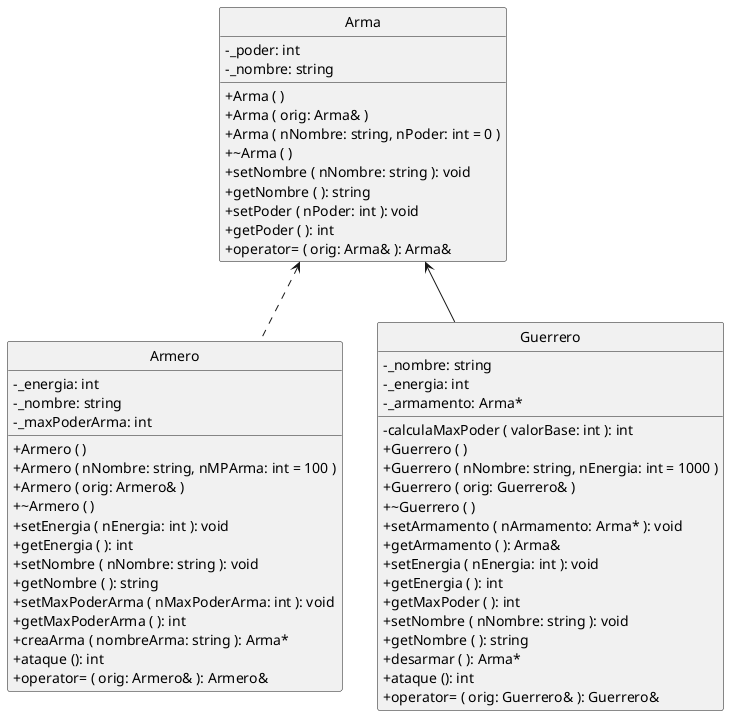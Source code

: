 @startuml
hide circle
skinparam monochrome true
skinparam classAttributeIconSize 0

Arma <.. Armero
Arma <-- Guerrero

Class Guerrero {
   - _nombre: string
   - _energia: int
   - _armamento: Arma*
   - calculaMaxPoder ( valorBase: int ): int
   + Guerrero ( )
   + Guerrero ( nNombre: string, nEnergia: int = 1000 )
   + Guerrero ( orig: Guerrero& )
   + ~Guerrero ( )
   + setArmamento ( nArmamento: Arma* ): void
   + getArmamento ( ): Arma&
   + setEnergia ( nEnergia: int ): void
   + getEnergia ( ): int
   + getMaxPoder ( ): int
   + setNombre ( nNombre: string ): void
   + getNombre ( ): string
   + desarmar ( ): Arma*
   + ataque (): int
   + operator= ( orig: Guerrero& ): Guerrero&
}

Class Arma {
   - _poder: int
   - _nombre: string
   + Arma ( )
   + Arma ( orig: Arma& )
   + Arma ( nNombre: string, nPoder: int = 0 )
   + ~Arma ( )
   + setNombre ( nNombre: string ): void
   + getNombre ( ): string
   + setPoder ( nPoder: int ): void
   + getPoder ( ): int
   + operator= ( orig: Arma& ): Arma&
}

Class Armero {
   - _energia: int
   - _nombre: string
   - _maxPoderArma: int
   + Armero ( )
   + Armero ( nNombre: string, nMPArma: int = 100 )
   + Armero ( orig: Armero& )
   + ~Armero ( )
   + setEnergia ( nEnergia: int ): void
   + getEnergia ( ): int
   + setNombre ( nNombre: string ): void
   + getNombre ( ): string
   + setMaxPoderArma ( nMaxPoderArma: int ): void
   + getMaxPoderArma ( ): int
   + creaArma ( nombreArma: string ): Arma*
   + ataque (): int
   + operator= ( orig: Armero& ): Armero&
}

@enduml
